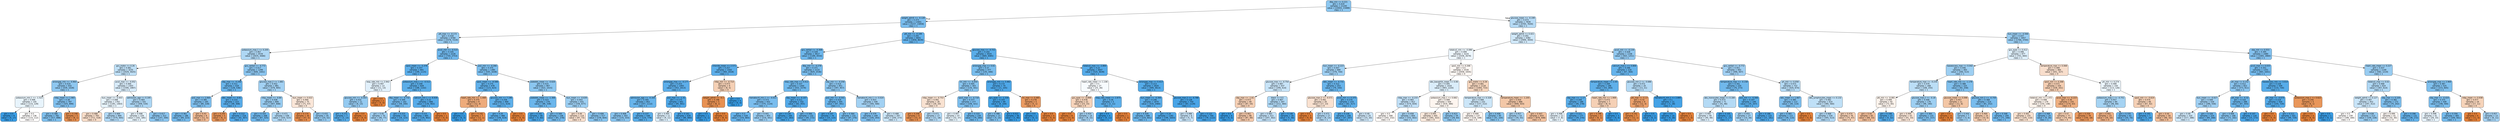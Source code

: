 digraph Tree {
node [shape=box, style="filled, rounded", color="black", fontname="helvetica"] ;
edge [fontname="helvetica"] ;
0 [label="dbp_min <= 0.221\ngini = 0.419\nsamples = 21240\nvalue = [10002, 23488]\nclass = 1", fillcolor="#8dc7f0"] ;
1 [label="weight_admit <= -0.128\ngini = 0.373\nsamples = 13401\nvalue = [5237, 15858]\nclass = 1", fillcolor="#7abdee"] ;
0 -> 1 [labeldistance=2.5, labelangle=45, headlabel="True"] ;
2 [label="ptt_max <= -0.172\ngini = 0.434\nsamples = 6760\nvalue = [3379, 7219]\nclass = 1", fillcolor="#96cbf1"] ;
1 -> 2 ;
3 [label="potassium_max.1 <= 0.205\ngini = 0.467\nsamples = 4534\nvalue = [2635, 4466]\nclass = 1", fillcolor="#aed7f4"] ;
2 -> 3 ;
4 [label="gcs_motor <= 0.26\ngini = 0.481\nsamples = 3235\nvalue = [2029, 3025]\nclass = 1", fillcolor="#bedff6"] ;
3 -> 4 ;
5 [label="aniongap_min <= -0.964\ngini = 0.419\nsamples = 932\nvalue = [439, 1028]\nclass = 1", fillcolor="#8ec7f0"] ;
4 -> 5 ;
6 [label="potassium_min.1 <= -1.523\ngini = 0.498\nsamples = 145\nvalue = [114, 129]\nclass = 1", fillcolor="#e8f4fc"] ;
5 -> 6 ;
7 [label="gini = 0.0\nsamples = 9\nvalue = [0, 17]\nclass = 1", fillcolor="#399de5"] ;
6 -> 7 ;
8 [label="gini = 0.5\nsamples = 136\nvalue = [114, 112]\nclass = 0", fillcolor="#fffdfc"] ;
6 -> 8 ;
9 [label="mbp_mean <= 1.965\ngini = 0.39\nsamples = 787\nvalue = [325, 899]\nclass = 1", fillcolor="#81c0ee"] ;
5 -> 9 ;
10 [label="gini = 0.386\nsamples = 782\nvalue = [317, 898]\nclass = 1", fillcolor="#7fc0ee"] ;
9 -> 10 ;
11 [label="gini = 0.198\nsamples = 5\nvalue = [8, 1]\nclass = 0", fillcolor="#e89152"] ;
9 -> 11 ;
12 [label="pco2_max <= -0.052\ngini = 0.494\nsamples = 2303\nvalue = [1590, 1997]\nclass = 1", fillcolor="#d7ebfa"] ;
4 -> 12 ;
13 [label="bun_mean <= -0.443\ngini = 0.498\nsamples = 1762\nvalue = [1281, 1463]\nclass = 1", fillcolor="#e6f3fc"] ;
12 -> 13 ;
14 [label="gini = 0.488\nsamples = 793\nvalue = [711, 518]\nclass = 0", fillcolor="#f8ddc9"] ;
13 -> 14 ;
15 [label="gini = 0.469\nsamples = 969\nvalue = [570, 945]\nclass = 1", fillcolor="#b0d8f5"] ;
13 -> 15 ;
16 [label="admission_age <= 0.195\ngini = 0.464\nsamples = 541\nvalue = [309, 534]\nclass = 1", fillcolor="#acd6f4"] ;
12 -> 16 ;
17 [label="gini = 0.498\nsamples = 229\nvalue = [162, 185]\nclass = 1", fillcolor="#e6f3fc"] ;
16 -> 17 ;
18 [label="gini = 0.417\nsamples = 312\nvalue = [147, 349]\nclass = 1", fillcolor="#8cc6f0"] ;
16 -> 18 ;
19 [label="gcs_verbal <= -0.772\ngini = 0.417\nsamples = 1299\nvalue = [606, 1441]\nclass = 1", fillcolor="#8cc6f0"] ;
3 -> 19 ;
20 [label="sbp_max <= -0.248\ngini = 0.311\nsamples = 418\nvalue = [128, 536]\nclass = 1", fillcolor="#68b4eb"] ;
19 -> 20 ;
21 [label="po2_max <= 2.064\ngini = 0.385\nsamples = 195\nvalue = [80, 228]\nclass = 1", fillcolor="#7ebfee"] ;
20 -> 21 ;
22 [label="gini = 0.361\nsamples = 186\nvalue = [69, 223]\nclass = 1", fillcolor="#76bbed"] ;
21 -> 22 ;
23 [label="gini = 0.43\nsamples = 9\nvalue = [11, 5]\nclass = 0", fillcolor="#f1ba93"] ;
21 -> 23 ;
24 [label="wbc_mean <= -0.81\ngini = 0.233\nsamples = 223\nvalue = [48, 308]\nclass = 1", fillcolor="#58ace9"] ;
20 -> 24 ;
25 [label="gini = 0.245\nsamples = 5\nvalue = [6, 1]\nclass = 0", fillcolor="#e9965a"] ;
24 -> 25 ;
26 [label="gini = 0.212\nsamples = 218\nvalue = [42, 307]\nclass = 1", fillcolor="#54aae9"] ;
24 -> 26 ;
27 [label="glucose_max.2 <= 1.681\ngini = 0.452\nsamples = 881\nvalue = [478, 905]\nclass = 1", fillcolor="#a2d1f3"] ;
19 -> 27 ;
28 [label="mbp_mean <= -0.84\ngini = 0.438\nsamples = 806\nvalue = [407, 848]\nclass = 1", fillcolor="#98ccf1"] ;
27 -> 28 ;
29 [label="gini = 0.333\nsamples = 268\nvalue = [87, 325]\nclass = 1", fillcolor="#6eb7ec"] ;
28 -> 29 ;
30 [label="gini = 0.471\nsamples = 538\nvalue = [320, 523]\nclass = 1", fillcolor="#b2d9f5"] ;
28 -> 30 ;
31 [label="bun_mean <= 0.022\ngini = 0.494\nsamples = 75\nvalue = [71, 57]\nclass = 0", fillcolor="#fae6d8"] ;
27 -> 31 ;
32 [label="gini = 0.174\nsamples = 30\nvalue = [47, 5]\nclass = 0", fillcolor="#e88e4e"] ;
31 -> 32 ;
33 [label="gini = 0.432\nsamples = 45\nvalue = [24, 52]\nclass = 1", fillcolor="#94caf1"] ;
31 -> 33 ;
34 [label="pco2_min <= -0.515\ngini = 0.335\nsamples = 2226\nvalue = [744, 2753]\nclass = 1", fillcolor="#6fb7ec"] ;
2 -> 34 ;
35 [label="spo2_mean <= -5.378\ngini = 0.257\nsamples = 841\nvalue = [199, 1115]\nclass = 1", fillcolor="#5caeea"] ;
34 -> 35 ;
36 [label="resp_rate_min <= 2.942\ngini = 0.497\nsamples = 13\nvalue = [11, 13]\nclass = 1", fillcolor="#e1f0fb"] ;
35 -> 36 ;
37 [label="glucose_min <= -0.443\ngini = 0.432\nsamples = 11\nvalue = [6, 13]\nclass = 1", fillcolor="#94caf1"] ;
36 -> 37 ;
38 [label="gini = 0.231\nsamples = 7\nvalue = [2, 13]\nclass = 1", fillcolor="#57ace9"] ;
37 -> 38 ;
39 [label="gini = 0.0\nsamples = 4\nvalue = [4, 0]\nclass = 0", fillcolor="#e58139"] ;
37 -> 39 ;
40 [label="gini = 0.0\nsamples = 2\nvalue = [5, 0]\nclass = 0", fillcolor="#e58139"] ;
36 -> 40 ;
41 [label="potassium_max.1 <= -0.512\ngini = 0.249\nsamples = 828\nvalue = [188, 1102]\nclass = 1", fillcolor="#5baee9"] ;
35 -> 41 ;
42 [label="dbp_mean <= -0.732\ngini = 0.349\nsamples = 162\nvalue = [58, 200]\nclass = 1", fillcolor="#72b9ed"] ;
41 -> 42 ;
43 [label="gini = 0.45\nsamples = 70\nvalue = [40, 77]\nclass = 1", fillcolor="#a0d0f3"] ;
42 -> 43 ;
44 [label="gini = 0.223\nsamples = 92\nvalue = [18, 123]\nclass = 1", fillcolor="#56abe9"] ;
42 -> 44 ;
45 [label="calcium_min.1 <= 8.939\ngini = 0.22\nsamples = 666\nvalue = [130, 902]\nclass = 1", fillcolor="#56abe9"] ;
41 -> 45 ;
46 [label="gini = 0.215\nsamples = 665\nvalue = [126, 902]\nclass = 1", fillcolor="#55abe9"] ;
45 -> 46 ;
47 [label="gini = 0.0\nsamples = 1\nvalue = [4, 0]\nclass = 0", fillcolor="#e58139"] ;
45 -> 47 ;
48 [label="po2_min <= -0.266\ngini = 0.375\nsamples = 1385\nvalue = [545, 1638]\nclass = 1", fillcolor="#7bbeee"] ;
34 -> 48 ;
49 [label="spo2_mean <= -8.588\ngini = 0.275\nsamples = 478\nvalue = [123, 623]\nclass = 1", fillcolor="#60b0ea"] ;
48 -> 49 ;
50 [label="heart_rate_min <= -1.408\ngini = 0.375\nsamples = 9\nvalue = [12, 4]\nclass = 0", fillcolor="#eeab7b"] ;
49 -> 50 ;
51 [label="gini = 0.0\nsamples = 2\nvalue = [0, 3]\nclass = 1", fillcolor="#399de5"] ;
50 -> 51 ;
52 [label="gini = 0.142\nsamples = 7\nvalue = [12, 1]\nclass = 0", fillcolor="#e78c49"] ;
50 -> 52 ;
53 [label="glucose_min <= 7.196\ngini = 0.258\nsamples = 469\nvalue = [111, 619]\nclass = 1", fillcolor="#5dafea"] ;
49 -> 53 ;
54 [label="gini = 0.25\nsamples = 466\nvalue = [106, 619]\nclass = 1", fillcolor="#5baee9"] ;
53 -> 54 ;
55 [label="gini = 0.0\nsamples = 3\nvalue = [5, 0]\nclass = 0", fillcolor="#e58139"] ;
53 -> 55 ;
56 [label="platelets_mean <= -0.626\ngini = 0.415\nsamples = 907\nvalue = [422, 1015]\nclass = 1", fillcolor="#8bc6f0"] ;
48 -> 56 ;
57 [label="platelets_mean <= -1.306\ngini = 0.323\nsamples = 276\nvalue = [86, 338]\nclass = 1", fillcolor="#6bb6ec"] ;
56 -> 57 ;
58 [label="gini = 0.142\nsamples = 40\nvalue = [5, 60]\nclass = 1", fillcolor="#49a5e7"] ;
57 -> 58 ;
59 [label="gini = 0.349\nsamples = 236\nvalue = [81, 278]\nclass = 1", fillcolor="#73baed"] ;
57 -> 59 ;
60 [label="bun_mean <= -0.639\ngini = 0.443\nsamples = 631\nvalue = [336, 677]\nclass = 1", fillcolor="#9bcef2"] ;
56 -> 60 ;
61 [label="gini = 0.49\nsamples = 114\nvalue = [97, 73]\nclass = 0", fillcolor="#f9e0ce"] ;
60 -> 61 ;
62 [label="gini = 0.406\nsamples = 517\nvalue = [239, 604]\nclass = 1", fillcolor="#87c4ef"] ;
60 -> 62 ;
63 [label="ptt_min <= -0.189\ngini = 0.291\nsamples = 6641\nvalue = [1858, 8639]\nclass = 1", fillcolor="#64b2eb"] ;
1 -> 63 ;
64 [label="gcs_verbal <= -0.308\ngini = 0.328\nsamples = 3617\nvalue = [1189, 4554]\nclass = 1", fillcolor="#6db7ec"] ;
63 -> 64 ;
65 [label="chloride_mean <= 2.571\ngini = 0.257\nsamples = 1502\nvalue = [360, 2018]\nclass = 1", fillcolor="#5caeea"] ;
64 -> 65 ;
66 [label="aniongap_max <= -0.177\ngini = 0.253\nsamples = 1493\nvalue = [352, 2013]\nclass = 1", fillcolor="#5caeea"] ;
65 -> 66 ;
67 [label="admission_age <= -0.164\ngini = 0.305\nsamples = 852\nvalue = [257, 1112]\nclass = 1", fillcolor="#67b4eb"] ;
66 -> 67 ;
68 [label="gini = 0.408\nsamples = 303\nvalue = [133, 333]\nclass = 1", fillcolor="#88c4ef"] ;
67 -> 68 ;
69 [label="gini = 0.237\nsamples = 549\nvalue = [124, 779]\nclass = 1", fillcolor="#59ade9"] ;
67 -> 69 ;
70 [label="po2_max <= -1.31\ngini = 0.173\nsamples = 641\nvalue = [95, 901]\nclass = 1", fillcolor="#4ea7e8"] ;
66 -> 70 ;
71 [label="gini = 0.495\nsamples = 11\nvalue = [9, 11]\nclass = 1", fillcolor="#dbedfa"] ;
70 -> 71 ;
72 [label="gini = 0.161\nsamples = 630\nvalue = [86, 890]\nclass = 1", fillcolor="#4ca6e8"] ;
70 -> 72 ;
73 [label="mbp_min <= -0.714\ngini = 0.473\nsamples = 9\nvalue = [8, 5]\nclass = 0", fillcolor="#f5d0b5"] ;
65 -> 73 ;
74 [label="weight_admit <= -0.1\ngini = 0.198\nsamples = 5\nvalue = [8, 1]\nclass = 0", fillcolor="#e89152"] ;
73 -> 74 ;
75 [label="gini = 0.0\nsamples = 1\nvalue = [0, 1]\nclass = 1", fillcolor="#399de5"] ;
74 -> 75 ;
76 [label="gini = 0.0\nsamples = 4\nvalue = [8, 0]\nclass = 0", fillcolor="#e58139"] ;
74 -> 76 ;
77 [label="gini = 0.0\nsamples = 4\nvalue = [0, 4]\nclass = 1", fillcolor="#399de5"] ;
73 -> 77 ;
78 [label="dbp_min <= -0.278\ngini = 0.371\nsamples = 2115\nvalue = [829, 2536]\nclass = 1", fillcolor="#7abded"] ;
64 -> 78 ;
79 [label="resp_rate_max <= 0.412\ngini = 0.337\nsamples = 1264\nvalue = [432, 1579]\nclass = 1", fillcolor="#6fb8ec"] ;
78 -> 79 ;
80 [label="hematocrit_min.1 <= -0.021\ngini = 0.373\nsamples = 932\nvalue = [370, 1124]\nclass = 1", fillcolor="#7abdee"] ;
79 -> 80 ;
81 [label="gini = 0.3\nsamples = 529\nvalue = [154, 683]\nclass = 1", fillcolor="#66b3eb"] ;
80 -> 81 ;
82 [label="gini = 0.441\nsamples = 403\nvalue = [216, 441]\nclass = 1", fillcolor="#9acdf2"] ;
80 -> 82 ;
83 [label="sbp_mean <= -0.107\ngini = 0.211\nsamples = 332\nvalue = [62, 455]\nclass = 1", fillcolor="#54aae9"] ;
79 -> 83 ;
84 [label="gini = 0.134\nsamples = 200\nvalue = [22, 283]\nclass = 1", fillcolor="#48a5e7"] ;
83 -> 84 ;
85 [label="gini = 0.306\nsamples = 132\nvalue = [40, 172]\nclass = 1", fillcolor="#67b4eb"] ;
83 -> 85 ;
86 [label="sbp_min <= -0.256\ngini = 0.414\nsamples = 851\nvalue = [397, 957]\nclass = 1", fillcolor="#8bc6f0"] ;
78 -> 86 ;
87 [label="po2_min <= -0.541\ngini = 0.319\nsamples = 305\nvalue = [97, 391]\nclass = 1", fillcolor="#6ab5eb"] ;
86 -> 87 ;
88 [label="gini = 0.147\nsamples = 74\nvalue = [10, 115]\nclass = 1", fillcolor="#4aa6e7"] ;
87 -> 88 ;
89 [label="gini = 0.364\nsamples = 231\nvalue = [87, 276]\nclass = 1", fillcolor="#77bced"] ;
87 -> 89 ;
90 [label="hematocrit_min.1 <= 0.024\ngini = 0.453\nsamples = 546\nvalue = [300, 566]\nclass = 1", fillcolor="#a2d1f3"] ;
86 -> 90 ;
91 [label="gini = 0.379\nsamples = 249\nvalue = [100, 293]\nclass = 1", fillcolor="#7dbeee"] ;
90 -> 91 ;
92 [label="gini = 0.488\nsamples = 297\nvalue = [200, 273]\nclass = 1", fillcolor="#cae5f8"] ;
90 -> 92 ;
93 [label="glucose_max <= -0.721\ngini = 0.242\nsamples = 3024\nvalue = [669, 4085]\nclass = 1", fillcolor="#59ade9"] ;
63 -> 93 ;
94 [label="aniongap_max <= 0.61\ngini = 0.37\nsamples = 377\nvalue = [145, 446]\nclass = 1", fillcolor="#79bded"] ;
93 -> 94 ;
95 [label="inr_min <= -0.454\ngini = 0.405\nsamples = 303\nvalue = [134, 341]\nclass = 1", fillcolor="#87c4ef"] ;
94 -> 95 ;
96 [label="mbp_mean <= -0.753\ngini = 0.491\nsamples = 26\nvalue = [26, 20]\nclass = 0", fillcolor="#f9e2d1"] ;
95 -> 96 ;
97 [label="gini = 0.208\nsamples = 9\nvalue = [15, 2]\nclass = 0", fillcolor="#e89253"] ;
96 -> 97 ;
98 [label="gini = 0.471\nsamples = 17\nvalue = [11, 18]\nclass = 1", fillcolor="#b2d9f5"] ;
96 -> 98 ;
99 [label="spo2_max <= -0.718\ngini = 0.377\nsamples = 277\nvalue = [108, 321]\nclass = 1", fillcolor="#7cbeee"] ;
95 -> 99 ;
100 [label="gini = 0.497\nsamples = 47\nvalue = [32, 37]\nclass = 1", fillcolor="#e4f2fb"] ;
99 -> 100 ;
101 [label="gini = 0.333\nsamples = 230\nvalue = [76, 284]\nclass = 1", fillcolor="#6eb7ec"] ;
99 -> 101 ;
102 [label="aniongap_min <= 3.482\ngini = 0.172\nsamples = 74\nvalue = [11, 105]\nclass = 1", fillcolor="#4ea7e8"] ;
94 -> 102 ;
103 [label="gcs_eyes <= -1.334\ngini = 0.103\nsamples = 69\nvalue = [6, 104]\nclass = 1", fillcolor="#44a3e6"] ;
102 -> 103 ;
104 [label="gini = 0.388\nsamples = 13\nvalue = [5, 14]\nclass = 1", fillcolor="#80c0ee"] ;
103 -> 104 ;
105 [label="gini = 0.022\nsamples = 56\nvalue = [1, 90]\nclass = 1", fillcolor="#3b9ee5"] ;
103 -> 105 ;
106 [label="inr_max <= 0.485\ngini = 0.278\nsamples = 5\nvalue = [5, 1]\nclass = 0", fillcolor="#ea9a61"] ;
102 -> 106 ;
107 [label="gini = 0.0\nsamples = 1\nvalue = [0, 1]\nclass = 1", fillcolor="#399de5"] ;
106 -> 107 ;
108 [label="gini = 0.0\nsamples = 4\nvalue = [5, 0]\nclass = 0", fillcolor="#e58139"] ;
106 -> 108 ;
109 [label="totalco2_max <= -2.894\ngini = 0.22\nsamples = 2647\nvalue = [524, 3639]\nclass = 1", fillcolor="#56abe9"] ;
93 -> 109 ;
110 [label="heart_rate_mean <= 1.106\ngini = 0.5\nsamples = 27\nvalue = [25, 26]\nclass = 1", fillcolor="#f7fbfe"] ;
109 -> 110 ;
111 [label="gcs_eyes <= -0.898\ngini = 0.478\nsamples = 22\nvalue = [23, 15]\nclass = 0", fillcolor="#f6d3ba"] ;
110 -> 111 ;
112 [label="gini = 0.0\nsamples = 8\nvalue = [15, 0]\nclass = 0", fillcolor="#e58139"] ;
111 -> 112 ;
113 [label="gini = 0.454\nsamples = 14\nvalue = [8, 15]\nclass = 1", fillcolor="#a3d1f3"] ;
111 -> 113 ;
114 [label="resp_rate_mean <= 2.875\ngini = 0.26\nsamples = 5\nvalue = [2, 11]\nclass = 1", fillcolor="#5dafea"] ;
110 -> 114 ;
115 [label="gini = 0.0\nsamples = 4\nvalue = [0, 11]\nclass = 1", fillcolor="#399de5"] ;
114 -> 115 ;
116 [label="gini = 0.0\nsamples = 1\nvalue = [2, 0]\nclass = 0", fillcolor="#e58139"] ;
114 -> 116 ;
117 [label="aniongap_max <= 0.413\ngini = 0.213\nsamples = 2620\nvalue = [499, 3613]\nclass = 1", fillcolor="#54abe9"] ;
109 -> 117 ;
118 [label="bun_mean <= -0.394\ngini = 0.246\nsamples = 1870\nvalue = [416, 2484]\nclass = 1", fillcolor="#5aade9"] ;
117 -> 118 ;
119 [label="gini = 0.329\nsamples = 688\nvalue = [220, 841]\nclass = 1", fillcolor="#6db7ec"] ;
118 -> 119 ;
120 [label="gini = 0.19\nsamples = 1182\nvalue = [196, 1643]\nclass = 1", fillcolor="#51a9e8"] ;
118 -> 120 ;
121 [label="glucose_max.2 <= -0.788\ngini = 0.128\nsamples = 750\nvalue = [83, 1129]\nclass = 1", fillcolor="#48a4e7"] ;
117 -> 121 ;
122 [label="gini = 0.486\nsamples = 6\nvalue = [5, 7]\nclass = 1", fillcolor="#c6e3f8"] ;
121 -> 122 ;
123 [label="gini = 0.122\nsamples = 744\nvalue = [78, 1122]\nclass = 1", fillcolor="#47a4e7"] ;
121 -> 123 ;
124 [label="glucose_mean <= -0.199\ngini = 0.473\nsamples = 7839\nvalue = [4765, 7630]\nclass = 1", fillcolor="#b5daf5"] ;
0 -> 124 [labeldistance=2.5, labelangle=-45, headlabel="False"] ;
125 [label="weight_admit <= 0.421\ngini = 0.491\nsamples = 4382\nvalue = [2999, 3930]\nclass = 1", fillcolor="#d0e8f9"] ;
124 -> 125 ;
126 [label="totalco2_min <= -0.086\ngini = 0.499\nsamples = 3224\nvalue = [2436, 2679]\nclass = 1", fillcolor="#edf6fd"] ;
125 -> 126 ;
127 [label="bun_mean <= -0.223\ngini = 0.447\nsamples = 690\nvalue = [378, 744]\nclass = 1", fillcolor="#9ecff2"] ;
126 -> 127 ;
128 [label="glucose_max <= -0.754\ngini = 0.487\nsamples = 437\nvalue = [299, 414]\nclass = 1", fillcolor="#c8e4f8"] ;
127 -> 128 ;
129 [label="sbp_max <= -1.61\ngini = 0.473\nsamples = 90\nvalue = [87, 54]\nclass = 0", fillcolor="#f5cfb4"] ;
128 -> 129 ;
130 [label="gini = 0.0\nsamples = 4\nvalue = [0, 5]\nclass = 1", fillcolor="#399de5"] ;
129 -> 130 ;
131 [label="gini = 0.461\nsamples = 86\nvalue = [87, 49]\nclass = 0", fillcolor="#f4c8a9"] ;
129 -> 131 ;
132 [label="black <= 0.5\ngini = 0.467\nsamples = 347\nvalue = [212, 360]\nclass = 1", fillcolor="#aed7f4"] ;
128 -> 132 ;
133 [label="gini = 0.483\nsamples = 313\nvalue = [207, 302]\nclass = 1", fillcolor="#c1e0f7"] ;
132 -> 133 ;
134 [label="gini = 0.146\nsamples = 34\nvalue = [5, 58]\nclass = 1", fillcolor="#4aa5e7"] ;
132 -> 134 ;
135 [label="wbc_mean <= -0.731\ngini = 0.312\nsamples = 253\nvalue = [79, 330]\nclass = 1", fillcolor="#68b4eb"] ;
127 -> 135 ;
136 [label="glucose_max.2 <= -0.571\ngini = 0.491\nsamples = 20\nvalue = [17, 13]\nclass = 0", fillcolor="#f9e1d0"] ;
135 -> 136 ;
137 [label="gini = 0.0\nsamples = 3\nvalue = [9, 0]\nclass = 0", fillcolor="#e58139"] ;
136 -> 137 ;
138 [label="gini = 0.472\nsamples = 17\nvalue = [8, 13]\nclass = 1", fillcolor="#b3d9f5"] ;
136 -> 138 ;
139 [label="pco2_min <= 0.375\ngini = 0.274\nsamples = 233\nvalue = [62, 317]\nclass = 1", fillcolor="#60b0ea"] ;
135 -> 139 ;
140 [label="gini = 0.236\nsamples = 208\nvalue = [47, 297]\nclass = 1", fillcolor="#58ade9"] ;
139 -> 140 ;
141 [label="gini = 0.49\nsamples = 25\nvalue = [15, 20]\nclass = 1", fillcolor="#cee6f8"] ;
139 -> 141 ;
142 [label="spo2_min <= 0.268\ngini = 0.5\nsamples = 2534\nvalue = [2058, 1935]\nclass = 0", fillcolor="#fdf7f3"] ;
126 -> 142 ;
143 [label="abs_basophils_mean <= 0.06\ngini = 0.495\nsamples = 1416\nvalue = [993, 1220]\nclass = 1", fillcolor="#daedfa"] ;
142 -> 143 ;
144 [label="mbp_max <= -0.233\ngini = 0.483\nsamples = 912\nvalue = [574, 834]\nclass = 1", fillcolor="#c1e0f7"] ;
143 -> 144 ;
145 [label="gini = 0.5\nsamples = 308\nvalue = [242, 232]\nclass = 0", fillcolor="#fefaf7"] ;
144 -> 145 ;
146 [label="gini = 0.458\nsamples = 604\nvalue = [332, 602]\nclass = 1", fillcolor="#a6d3f3"] ;
144 -> 146 ;
147 [label="potassium_max.1 <= 0.682\ngini = 0.499\nsamples = 504\nvalue = [419, 386]\nclass = 0", fillcolor="#fdf5ef"] ;
143 -> 147 ;
148 [label="gini = 0.495\nsamples = 445\nvalue = [391, 322]\nclass = 0", fillcolor="#fae9dc"] ;
147 -> 148 ;
149 [label="gini = 0.423\nsamples = 59\nvalue = [28, 64]\nclass = 1", fillcolor="#90c8f0"] ;
147 -> 149 ;
150 [label="gcs_motor <= 0.26\ngini = 0.481\nsamples = 1118\nvalue = [1065, 715]\nclass = 0", fillcolor="#f6d6be"] ;
142 -> 150 ;
151 [label="temperature_max <= 0.328\ngini = 0.489\nsamples = 232\nvalue = [157, 212]\nclass = 1", fillcolor="#cce6f8"] ;
150 -> 151 ;
152 [label="gini = 0.499\nsamples = 137\nvalue = [116, 108]\nclass = 0", fillcolor="#fdf6f1"] ;
151 -> 152 ;
153 [label="gini = 0.406\nsamples = 95\nvalue = [41, 104]\nclass = 1", fillcolor="#87c4ef"] ;
151 -> 153 ;
154 [label="temperature_mean <= -1.205\ngini = 0.459\nsamples = 886\nvalue = [908, 503]\nclass = 0", fillcolor="#f3c7a7"] ;
150 -> 154 ;
155 [label="gini = 0.457\nsamples = 53\nvalue = [30, 55]\nclass = 1", fillcolor="#a5d2f3"] ;
154 -> 155 ;
156 [label="gini = 0.447\nsamples = 833\nvalue = [878, 448]\nclass = 0", fillcolor="#f2c19e"] ;
154 -> 156 ;
157 [label="pco2_min <= -0.134\ngini = 0.428\nsamples = 1158\nvalue = [563, 1251]\nclass = 1", fillcolor="#92c9f1"] ;
125 -> 157 ;
158 [label="calcium_max.1 <= 0.806\ngini = 0.296\nsamples = 216\nvalue = [67, 304]\nclass = 1", fillcolor="#65b3eb"] ;
157 -> 158 ;
159 [label="temperature_mean <= 2.45\ngini = 0.269\nsamples = 196\nvalue = [54, 283]\nclass = 1", fillcolor="#5fb0ea"] ;
158 -> 159 ;
160 [label="sbp_max <= -1.17\ngini = 0.244\nsamples = 189\nvalue = [46, 278]\nclass = 1", fillcolor="#5aade9"] ;
159 -> 160 ;
161 [label="gini = 0.498\nsamples = 12\nvalue = [7, 8]\nclass = 1", fillcolor="#e6f3fc"] ;
160 -> 161 ;
162 [label="gini = 0.221\nsamples = 177\nvalue = [39, 270]\nclass = 1", fillcolor="#56abe9"] ;
160 -> 162 ;
163 [label="heart_rate_min <= 1.908\ngini = 0.473\nsamples = 7\nvalue = [8, 5]\nclass = 0", fillcolor="#f5d0b5"] ;
159 -> 163 ;
164 [label="gini = 0.198\nsamples = 4\nvalue = [8, 1]\nclass = 0", fillcolor="#e89152"] ;
163 -> 164 ;
165 [label="gini = 0.0\nsamples = 3\nvalue = [0, 4]\nclass = 1", fillcolor="#399de5"] ;
163 -> 165 ;
166 [label="glucose_min.2 <= -0.686\ngini = 0.472\nsamples = 20\nvalue = [13, 21]\nclass = 1", fillcolor="#b4daf5"] ;
158 -> 166 ;
167 [label="ptt_max <= 0.13\ngini = 0.32\nsamples = 9\nvalue = [12, 3]\nclass = 0", fillcolor="#eca06a"] ;
166 -> 167 ;
168 [label="gini = 0.142\nsamples = 7\nvalue = [12, 1]\nclass = 0", fillcolor="#e78c49"] ;
167 -> 168 ;
169 [label="gini = 0.0\nsamples = 2\nvalue = [0, 2]\nclass = 1", fillcolor="#399de5"] ;
167 -> 169 ;
170 [label="hematocrit_min.1 <= 2.895\ngini = 0.1\nsamples = 11\nvalue = [1, 18]\nclass = 1", fillcolor="#44a2e6"] ;
166 -> 170 ;
171 [label="gini = 0.0\nsamples = 10\nvalue = [0, 18]\nclass = 1", fillcolor="#399de5"] ;
170 -> 171 ;
172 [label="gini = 0.0\nsamples = 1\nvalue = [1, 0]\nclass = 0", fillcolor="#e58139"] ;
170 -> 172 ;
173 [label="gcs_verbal <= -0.772\ngini = 0.451\nsamples = 942\nvalue = [496, 947]\nclass = 1", fillcolor="#a1d0f3"] ;
157 -> 173 ;
174 [label="temperature_max <= -0.158\ngini = 0.341\nsamples = 220\nvalue = [76, 273]\nclass = 1", fillcolor="#70b8ec"] ;
173 -> 174 ;
175 [label="abs_monocytes_mean <= 0.184\ngini = 0.473\nsamples = 71\nvalue = [41, 66]\nclass = 1", fillcolor="#b4daf5"] ;
174 -> 175 ;
176 [label="gini = 0.495\nsamples = 59\nvalue = [40, 49]\nclass = 1", fillcolor="#dbedfa"] ;
175 -> 176 ;
177 [label="gini = 0.105\nsamples = 12\nvalue = [1, 17]\nclass = 1", fillcolor="#45a3e7"] ;
175 -> 177 ;
178 [label="po2_min <= -0.566\ngini = 0.247\nsamples = 149\nvalue = [35, 207]\nclass = 1", fillcolor="#5aaee9"] ;
174 -> 178 ;
179 [label="gini = 0.455\nsamples = 27\nvalue = [14, 26]\nclass = 1", fillcolor="#a4d2f3"] ;
178 -> 179 ;
180 [label="gini = 0.186\nsamples = 122\nvalue = [21, 181]\nclass = 1", fillcolor="#50a8e8"] ;
178 -> 180 ;
181 [label="ph_min <= 0.058\ngini = 0.473\nsamples = 722\nvalue = [420, 674]\nclass = 1", fillcolor="#b4daf5"] ;
173 -> 181 ;
182 [label="wbc_mean <= 1.667\ngini = 0.385\nsamples = 112\nvalue = [40, 114]\nclass = 1", fillcolor="#7ebfee"] ;
181 -> 182 ;
183 [label="gini = 0.365\nsamples = 111\nvalue = [36, 114]\nclass = 1", fillcolor="#78bced"] ;
182 -> 183 ;
184 [label="gini = 0.0\nsamples = 1\nvalue = [4, 0]\nclass = 0", fillcolor="#e58139"] ;
182 -> 184 ;
185 [label="abs_lymphocytes_mean <= 0.132\ngini = 0.482\nsamples = 610\nvalue = [380, 560]\nclass = 1", fillcolor="#bfe0f7"] ;
181 -> 185 ;
186 [label="gini = 0.468\nsamples = 534\nvalue = [305, 513]\nclass = 1", fillcolor="#afd7f4"] ;
185 -> 186 ;
187 [label="gini = 0.474\nsamples = 76\nvalue = [75, 47]\nclass = 0", fillcolor="#f5d0b5"] ;
185 -> 187 ;
188 [label="bun_mean <= -0.566\ngini = 0.437\nsamples = 3457\nvalue = [1766, 3700]\nclass = 1", fillcolor="#98ccf1"] ;
124 -> 188 ;
189 [label="gcs_eyes <= 0.412\ngini = 0.496\nsamples = 977\nvalue = [701, 840]\nclass = 1", fillcolor="#deeffb"] ;
188 -> 189 ;
190 [label="baseexcess_max <= 0.042\ngini = 0.446\nsamples = 493\nvalue = [260, 513]\nclass = 1", fillcolor="#9dcff2"] ;
189 -> 190 ;
191 [label="temperature_max <= -0.234\ngini = 0.479\nsamples = 268\nvalue = [168, 255]\nclass = 1", fillcolor="#bbdef6"] ;
190 -> 191 ;
192 [label="ptt_min <= -0.081\ngini = 0.499\nsamples = 92\nvalue = [72, 65]\nclass = 0", fillcolor="#fcf3ec"] ;
191 -> 192 ;
193 [label="gini = 0.44\nsamples = 65\nvalue = [68, 33]\nclass = 0", fillcolor="#f2be99"] ;
192 -> 193 ;
194 [label="gini = 0.198\nsamples = 27\nvalue = [4, 32]\nclass = 1", fillcolor="#52a9e8"] ;
192 -> 194 ;
195 [label="glucose_max.2 <= -0.18\ngini = 0.446\nsamples = 176\nvalue = [96, 190]\nclass = 1", fillcolor="#9dcff2"] ;
191 -> 195 ;
196 [label="gini = 0.494\nsamples = 43\nvalue = [41, 33]\nclass = 0", fillcolor="#fae6d8"] ;
195 -> 196 ;
197 [label="gini = 0.384\nsamples = 133\nvalue = [55, 157]\nclass = 1", fillcolor="#7ebfee"] ;
195 -> 197 ;
198 [label="heart_rate_min <= -1.178\ngini = 0.388\nsamples = 225\nvalue = [92, 258]\nclass = 1", fillcolor="#80c0ee"] ;
190 -> 198 ;
199 [label="glucose_mean <= 0.098\ngini = 0.457\nsamples = 11\nvalue = [11, 6]\nclass = 0", fillcolor="#f3c6a5"] ;
198 -> 199 ;
200 [label="gini = 0.0\nsamples = 4\nvalue = [8, 0]\nclass = 0", fillcolor="#e58139"] ;
199 -> 200 ;
201 [label="gini = 0.444\nsamples = 7\nvalue = [3, 6]\nclass = 1", fillcolor="#9ccef2"] ;
199 -> 201 ;
202 [label="glucose_min.2 <= -0.759\ngini = 0.368\nsamples = 214\nvalue = [81, 252]\nclass = 1", fillcolor="#79bced"] ;
198 -> 202 ;
203 [label="gini = 0.469\nsamples = 10\nvalue = [10, 6]\nclass = 0", fillcolor="#f5cdb0"] ;
202 -> 203 ;
204 [label="gini = 0.348\nsamples = 204\nvalue = [71, 246]\nclass = 1", fillcolor="#72b9ed"] ;
202 -> 204 ;
205 [label="temperature_max <= 0.068\ngini = 0.489\nsamples = 484\nvalue = [441, 327]\nclass = 0", fillcolor="#f8decc"] ;
189 -> 205 ;
206 [label="spo2_min <= 0.268\ngini = 0.471\nsamples = 334\nvalue = [328, 201]\nclass = 0", fillcolor="#f5ceb2"] ;
205 -> 206 ;
207 [label="totalco2_min <= 1.372\ngini = 0.498\nsamples = 179\nvalue = [154, 138]\nclass = 0", fillcolor="#fcf2ea"] ;
206 -> 207 ;
208 [label="gini = 0.491\nsamples = 155\nvalue = [145, 110]\nclass = 0", fillcolor="#f9e1cf"] ;
207 -> 208 ;
209 [label="gini = 0.368\nsamples = 24\nvalue = [9, 28]\nclass = 1", fillcolor="#79bced"] ;
207 -> 209 ;
210 [label="pco2_max <= -0.223\ngini = 0.39\nsamples = 155\nvalue = [174, 63]\nclass = 0", fillcolor="#eeaf81"] ;
206 -> 210 ;
211 [label="gini = 0.47\nsamples = 77\nvalue = [74, 45]\nclass = 0", fillcolor="#f5ceb1"] ;
210 -> 211 ;
212 [label="gini = 0.259\nsamples = 78\nvalue = [100, 18]\nclass = 0", fillcolor="#ea985d"] ;
210 -> 212 ;
213 [label="ph_min <= 0.274\ngini = 0.499\nsamples = 150\nvalue = [113, 126]\nclass = 1", fillcolor="#ebf5fc"] ;
205 -> 213 ;
214 [label="potassium_max.1 <= -0.751\ngini = 0.457\nsamples = 84\nvalue = [46, 84]\nclass = 1", fillcolor="#a5d3f3"] ;
213 -> 214 ;
215 [label="gini = 0.401\nsamples = 23\nvalue = [26, 10]\nclass = 0", fillcolor="#efb185"] ;
214 -> 215 ;
216 [label="gini = 0.335\nsamples = 61\nvalue = [20, 74]\nclass = 1", fillcolor="#6fb7ec"] ;
214 -> 216 ;
217 [label="spo2_min <= -0.624\ngini = 0.474\nsamples = 66\nvalue = [67, 42]\nclass = 0", fillcolor="#f5d0b5"] ;
213 -> 217 ;
218 [label="gini = 0.165\nsamples = 7\nvalue = [1, 10]\nclass = 1", fillcolor="#4da7e8"] ;
217 -> 218 ;
219 [label="gini = 0.44\nsamples = 59\nvalue = [66, 32]\nclass = 0", fillcolor="#f2be99"] ;
217 -> 219 ;
220 [label="sbp_min <= 0.553\ngini = 0.395\nsamples = 2480\nvalue = [1065, 2860]\nclass = 1", fillcolor="#83c1ef"] ;
188 -> 220 ;
221 [label="pco2_max <= 0.033\ngini = 0.351\nsamples = 1331\nvalue = [483, 1641]\nclass = 1", fillcolor="#73baed"] ;
220 -> 221 ;
222 [label="ph_max <= 0.152\ngini = 0.412\nsamples = 822\nvalue = [373, 911]\nclass = 1", fillcolor="#8ac5f0"] ;
221 -> 222 ;
223 [label="bun_mean <= -0.027\ngini = 0.449\nsamples = 534\nvalue = [286, 556]\nclass = 1", fillcolor="#9fcff2"] ;
222 -> 223 ;
224 [label="gini = 0.49\nsamples = 310\nvalue = [217, 288]\nclass = 1", fillcolor="#cee7f9"] ;
223 -> 224 ;
225 [label="gini = 0.326\nsamples = 224\nvalue = [69, 268]\nclass = 1", fillcolor="#6cb6ec"] ;
223 -> 225 ;
226 [label="ptt_max <= -0.32\ngini = 0.316\nsamples = 288\nvalue = [87, 355]\nclass = 1", fillcolor="#6ab5eb"] ;
222 -> 226 ;
227 [label="gini = 0.406\nsamples = 168\nvalue = [72, 182]\nclass = 1", fillcolor="#87c4ef"] ;
226 -> 227 ;
228 [label="gini = 0.147\nsamples = 120\nvalue = [15, 173]\nclass = 1", fillcolor="#4aa5e7"] ;
226 -> 228 ;
229 [label="baseexcess_min <= 3.014\ngini = 0.228\nsamples = 509\nvalue = [110, 730]\nclass = 1", fillcolor="#57ace9"] ;
221 -> 229 ;
230 [label="ph_max <= -4.674\ngini = 0.219\nsamples = 504\nvalue = [104, 729]\nclass = 1", fillcolor="#55abe9"] ;
229 -> 230 ;
231 [label="gini = 0.0\nsamples = 3\nvalue = [5, 0]\nclass = 0", fillcolor="#e58139"] ;
230 -> 231 ;
232 [label="gini = 0.211\nsamples = 501\nvalue = [99, 729]\nclass = 1", fillcolor="#54aae9"] ;
230 -> 232 ;
233 [label="potassium_max.1 <= 0.622\ngini = 0.245\nsamples = 5\nvalue = [6, 1]\nclass = 0", fillcolor="#e9965a"] ;
229 -> 233 ;
234 [label="gini = 0.0\nsamples = 4\nvalue = [6, 0]\nclass = 0", fillcolor="#e58139"] ;
233 -> 234 ;
235 [label="gini = 0.0\nsamples = 1\nvalue = [0, 1]\nclass = 1", fillcolor="#399de5"] ;
233 -> 235 ;
236 [label="heart_rate_mean <= 0.227\ngini = 0.437\nsamples = 1149\nvalue = [582, 1219]\nclass = 1", fillcolor="#98ccf1"] ;
220 -> 236 ;
237 [label="totalco2_max <= 0.02\ngini = 0.468\nsamples = 624\nvalue = [367, 614]\nclass = 1", fillcolor="#afd8f5"] ;
236 -> 237 ;
238 [label="weight_admit <= 0.127\ngini = 0.487\nsamples = 452\nvalue = [297, 412]\nclass = 1", fillcolor="#c8e4f8"] ;
237 -> 238 ;
239 [label="gini = 0.5\nsamples = 239\nvalue = [188, 184]\nclass = 0", fillcolor="#fefcfb"] ;
238 -> 239 ;
240 [label="gini = 0.438\nsamples = 213\nvalue = [109, 228]\nclass = 1", fillcolor="#98ccf1"] ;
238 -> 240 ;
241 [label="sbp_max <= 0.104\ngini = 0.382\nsamples = 172\nvalue = [70, 202]\nclass = 1", fillcolor="#7ebfee"] ;
237 -> 241 ;
242 [label="gini = 0.499\nsamples = 41\nvalue = [32, 30]\nclass = 0", fillcolor="#fdf7f3"] ;
241 -> 242 ;
243 [label="gini = 0.296\nsamples = 131\nvalue = [38, 172]\nclass = 1", fillcolor="#65b3eb"] ;
241 -> 243 ;
244 [label="aniongap_max <= 2.969\ngini = 0.387\nsamples = 525\nvalue = [215, 605]\nclass = 1", fillcolor="#7fc0ee"] ;
236 -> 244 ;
245 [label="sbp_max <= -0.424\ngini = 0.375\nsamples = 506\nvalue = [198, 594]\nclass = 1", fillcolor="#7bbeee"] ;
244 -> 245 ;
246 [label="gini = 0.498\nsamples = 41\nvalue = [29, 33]\nclass = 1", fillcolor="#e7f3fc"] ;
245 -> 246 ;
247 [label="gini = 0.356\nsamples = 465\nvalue = [169, 561]\nclass = 1", fillcolor="#75bbed"] ;
245 -> 247 ;
248 [label="mbp_mean <= 0.938\ngini = 0.477\nsamples = 19\nvalue = [17, 11]\nclass = 0", fillcolor="#f6d3b9"] ;
244 -> 248 ;
249 [label="gini = 0.0\nsamples = 6\nvalue = [11, 0]\nclass = 0", fillcolor="#e58139"] ;
248 -> 249 ;
250 [label="gini = 0.457\nsamples = 13\nvalue = [6, 11]\nclass = 1", fillcolor="#a5d2f3"] ;
248 -> 250 ;
}